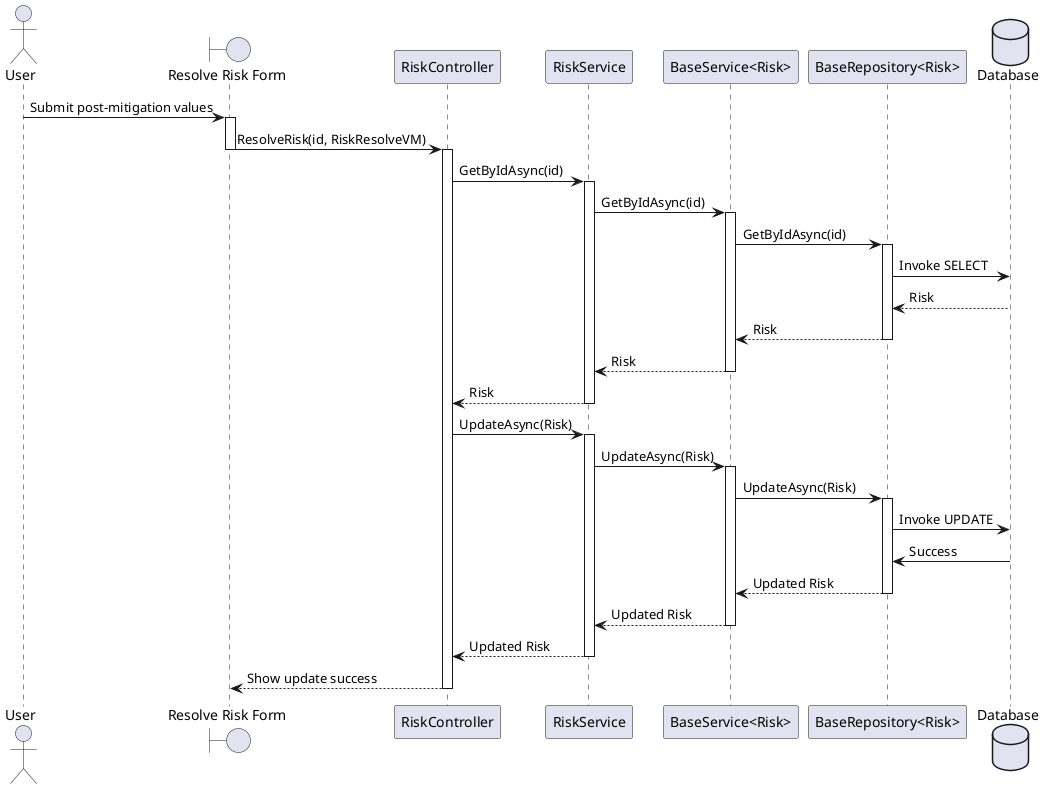 @startuml

actor User
boundary "Resolve Risk Form" as Screen
participant "RiskController" as Controller
participant "RiskService" as Service
participant "BaseService<Risk>" as BaseService
participant "BaseRepository<Risk>" as Repo
database "Database" as DB

User -> Screen : Submit post-mitigation values
activate Screen
Screen -> Controller : ResolveRisk(id, RiskResolveVM)
deactivate Screen
activate Controller

Controller -> Service : GetByIdAsync(id)
activate Service
Service -> BaseService : GetByIdAsync(id)
activate BaseService
BaseService -> Repo : GetByIdAsync(id)
activate Repo
Repo -> DB : Invoke SELECT
DB --> Repo : Risk
Repo --> BaseService : Risk
deactivate Repo
BaseService --> Service : Risk
deactivate BaseService
Service --> Controller : Risk
deactivate Service

Controller -> Service : UpdateAsync(Risk)
activate Service
Service -> BaseService : UpdateAsync(Risk)
activate BaseService
BaseService -> Repo : UpdateAsync(Risk)
activate Repo
Repo -> DB : Invoke UPDATE
DB -> Repo: Success
Repo --> BaseService : Updated Risk
deactivate Repo
BaseService --> Service : Updated Risk
deactivate BaseService
Service --> Controller : Updated Risk
deactivate Service

Controller --> Screen : Show update success
deactivate Controller
@enduml
